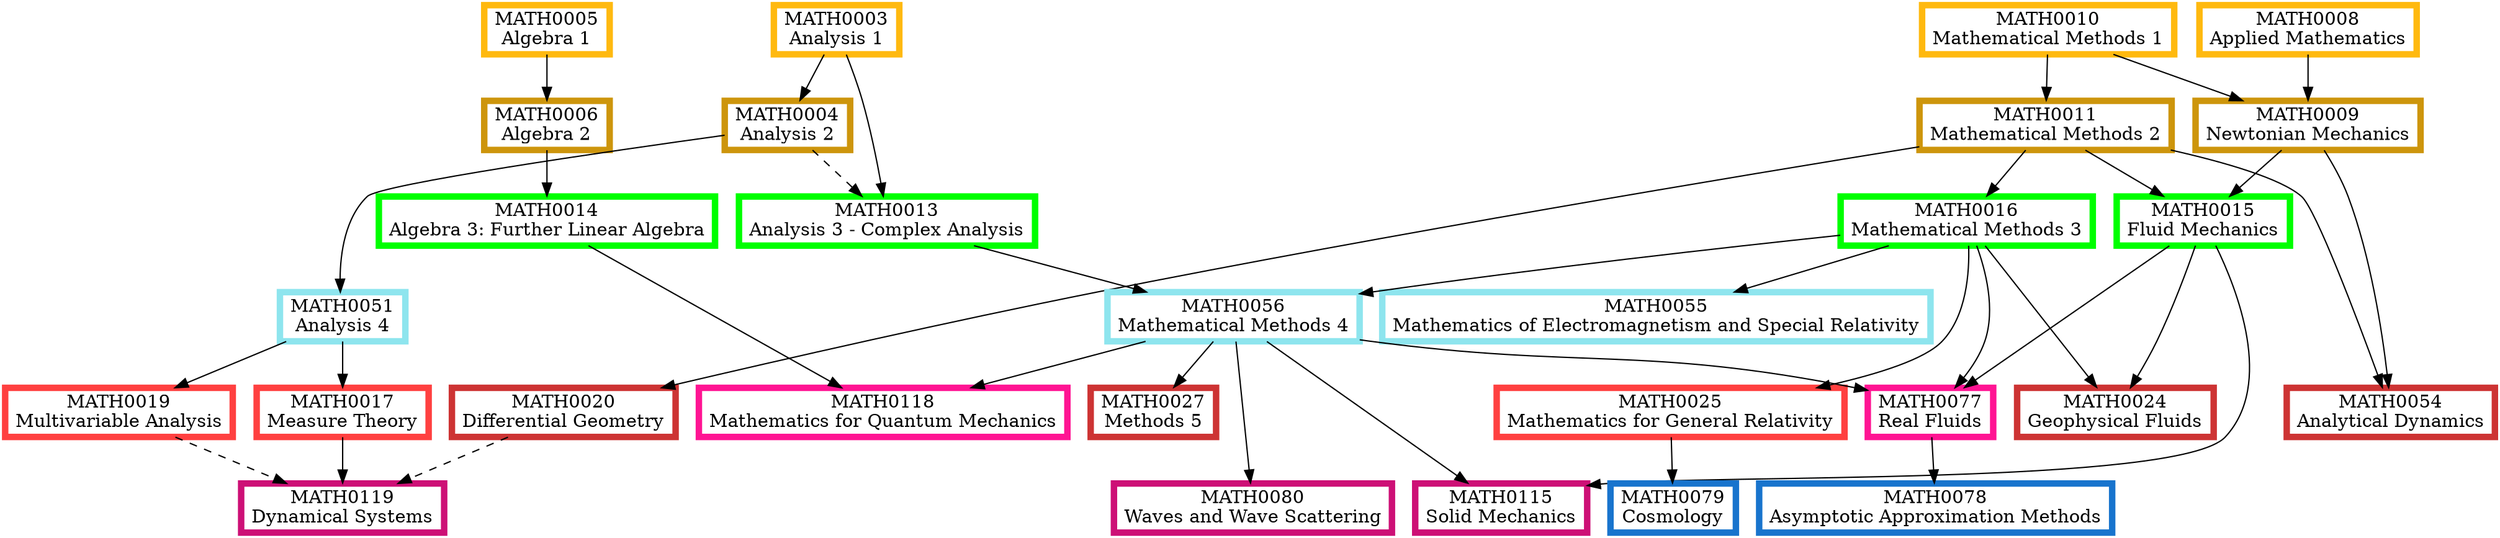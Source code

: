 digraph {
	node [fillcolor=white penwidth=5 shape=box style="filled,bold"]
	subgraph "1.0 1" {
		rank=same
		MATH0003 [label="MATH0003
Analysis 1" color=darkgoldenrod1 href="https://www.ucl.ac.uk/maths/sites/maths/files/math0003.pdf" tooltip="Year 1, term 1"]
		MATH0008 [label="MATH0008
Applied Mathematics" color=darkgoldenrod1 href="https://www.ucl.ac.uk/maths/sites/maths/files/math0008.pdf" tooltip="Year 1, term 1"]
		MATH0010 [label="MATH0010
Mathematical Methods 1" color=darkgoldenrod1 href="https://www.ucl.ac.uk/maths/sites/maths/files/math0010.pdf" tooltip="Year 1, term 1"]
		MATH0005 [label="MATH0005
Algebra 1" color=darkgoldenrod1 href="https://www.ucl.ac.uk/maths/sites/maths/files/math0005.pdf" tooltip="Year 1, term 1"]
	}
	MATH0010 -> MATH0011 [tooltip="required prerequisite"]
	MATH0008 -> MATH0009 [tooltip="required prerequisite"]
	MATH0010 -> MATH0009 [tooltip="required prerequisite"]
	MATH0005 -> MATH0006 [tooltip="required prerequisite"]
	MATH0003 -> MATH0004 [tooltip="required prerequisite"]
	subgraph "1.0 2" {
		rank=same
		MATH0011 [label="MATH0011
Mathematical Methods 2" color=darkgoldenrod3 href="https://www.ucl.ac.uk/maths/sites/maths/files/math0011_2.pdf" tooltip="Year 1, term 2"]
		MATH0009 [label="MATH0009
Newtonian Mechanics" color=darkgoldenrod3 href="https://www.ucl.ac.uk/maths/sites/maths/files/math0009.pdf" tooltip="Year 1, term 2"]
		MATH0006 [label="MATH0006
Algebra 2" color=darkgoldenrod3 href="https://www.ucl.ac.uk/maths/sites/maths/files/math0006.pdf" tooltip="Year 1, term 2"]
		MATH0004 [label="MATH0004
Analysis 2" color=darkgoldenrod3 href="https://www.ucl.ac.uk/maths/sites/maths/files/math0004.pdf" tooltip="Year 1, term 2"]
	}
	MATH0011 -> MATH0015 [tooltip="required prerequisite"]
	MATH0009 -> MATH0015 [tooltip="required prerequisite"]
	MATH0006 -> MATH0014 [tooltip="required prerequisite"]
	MATH0003 -> MATH0013 [tooltip="required prerequisite"]
	MATH0004 -> MATH0013 [style=dashed tooltip="recommended prerequisite"]
	MATH0011 -> MATH0016 [tooltip="required prerequisite"]
	subgraph "2.0 1" {
		rank=same
		MATH0015 [label="MATH0015
Fluid Mechanics" color=green1 href="https://www.ucl.ac.uk/maths/sites/maths/files/math0015.pdf" tooltip="Year 2, term 1"]
		MATH0014 [label="MATH0014
Algebra 3: Further Linear Algebra" color=green1 href="https://www.ucl.ac.uk/maths/sites/maths/files/math0014.pdf" tooltip="Year 2, term 1"]
		MATH0013 [label="MATH0013
Analysis 3 - Complex Analysis" color=green1 href="https://www.ucl.ac.uk/maths/sites/maths/files/math0013.pdf" tooltip="Year 2, term 1"]
		MATH0016 [label="MATH0016
Mathematical Methods 3" color=green1 href="https://www.ucl.ac.uk/maths/sites/maths/files/math0016.pdf" tooltip="Year 2, term 1"]
	}
	MATH0016 -> MATH0055 [tooltip="required prerequisite"]
	MATH0004 -> MATH0051 [tooltip="required prerequisite"]
	MATH0013 -> MATH0056 [tooltip="required prerequisite"]
	MATH0016 -> MATH0056 [tooltip="required prerequisite"]
	subgraph "2.5 2" {
		rank=same
		MATH0055 [label="MATH0055
Mathematics of Electromagnetism and Special Relativity" color=cadetblue2 href="https://www.ucl.ac.uk/maths/sites/maths/files/math0055_3.pdf" tooltip="Year 2 or 3, term 2"]
		MATH0051 [label="MATH0051
Analysis 4" color=cadetblue2 href="https://www.ucl.ac.uk/maths/sites/maths/files/math0051.pdf" tooltip="Year 2 or 3, term 2"]
		MATH0056 [label="MATH0056
Mathematical Methods 4" color=cadetblue2 href="https://www.ucl.ac.uk/maths/sites/maths/files/math0056.pdf" tooltip="Year 2 or 3, term 2"]
	}
	MATH0016 -> MATH0025 [tooltip="required prerequisite"]
	MATH0051 -> MATH0017 [tooltip="required prerequisite"]
	MATH0051 -> MATH0019 [tooltip="required prerequisite"]
	subgraph "3.0 1" {
		rank=same
		MATH0025 [label="MATH0025
Mathematics for General Relativity" color=brown1 href="https://www.ucl.ac.uk/maths/sites/maths/files/math0025.pdf" tooltip="Year 3, term 1"]
		MATH0017 [label="MATH0017
Measure Theory" color=brown1 href="https://www.ucl.ac.uk/maths/sites/maths/files/math0017.pdf" tooltip="Year 3, term 1"]
		MATH0019 [label="MATH0019
Multivariable Analysis" color=brown1 href="https://www.ucl.ac.uk/maths/sites/maths/files/math0019.pdf" tooltip="Year 3, term 1"]
	}
	MATH0056 -> MATH0027 [tooltip="required prerequisite"]
	MATH0011 -> MATH0020 [tooltip="required prerequisite"]
	MATH0011 -> MATH0054 [tooltip="required prerequisite"]
	MATH0009 -> MATH0054 [tooltip="required prerequisite"]
	MATH0015 -> MATH0024 [tooltip="required prerequisite"]
	MATH0016 -> MATH0024 [tooltip="required prerequisite"]
	subgraph "3.0 2" {
		rank=same
		MATH0027 [label="MATH0027
Methods 5" color=brown3 href="https://www.ucl.ac.uk/maths/sites/maths/files/math0027.pdf" tooltip="Year 3, term 2"]
		MATH0020 [label="MATH0020
Differential Geometry" color=brown3 href="https://www.ucl.ac.uk/maths/sites/maths/files/math0020.pdf" tooltip="Year 3, term 2"]
		MATH0054 [label="MATH0054
Analytical Dynamics" color=brown3 href="https://www.ucl.ac.uk/maths/sites/maths/files/math0054.pdf" tooltip="Year 3, term 2"]
		MATH0024 [label="MATH0024
Geophysical Fluids" color=brown3 href="https://www.ucl.ac.uk/maths/sites/maths/files/math0024.pdf" tooltip="Year 3, term 2"]
	}
	MATH0015 -> MATH0077 [tooltip="required prerequisite"]
	MATH0016 -> MATH0077 [tooltip="required prerequisite"]
	MATH0056 -> MATH0077 [tooltip="required prerequisite"]
	MATH0056 -> MATH0118 [tooltip="required prerequisite"]
	MATH0014 -> MATH0118 [tooltip="required prerequisite"]
	subgraph "3.5 1" {
		rank=same
		MATH0077 [label="MATH0077
Real Fluids" color=deeppink1 href="https://www.ucl.ac.uk/maths/sites/maths/files/math0077.pdf" tooltip="Year 3 or 4, term 1"]
		MATH0118 [label="MATH0118
Mathematics for Quantum Mechanics" color=deeppink1 href="https://www.ucl.ac.uk/maths/sites/maths/files/math0118.pdf" tooltip="Year 3 or 4, term 1"]
	}
	MATH0015 -> MATH0115 [tooltip="required prerequisite"]
	MATH0056 -> MATH0115 [tooltip="required prerequisite"]
	MATH0056 -> MATH0080 [tooltip="required prerequisite"]
	MATH0017 -> MATH0119 [tooltip="required prerequisite"]
	MATH0019 -> MATH0119 [style=dashed tooltip="recommended prerequisite"]
	MATH0020 -> MATH0119 [style=dashed tooltip="recommended prerequisite"]
	subgraph "3.5 2" {
		rank=same
		MATH0115 [label="MATH0115
Solid Mechanics" color=deeppink3 href="https://www.ucl.ac.uk/maths/sites/maths/files/math0115_syllabus.pdf" tooltip="Year 3 or 4, term 2"]
		MATH0080 [label="MATH0080
Waves and Wave Scattering" color=deeppink3 href="https://www.ucl.ac.uk/maths/sites/maths/files/math0080.pdf" tooltip="Year 3 or 4, term 2"]
		MATH0119 [label="MATH0119
Dynamical Systems" color=deeppink3 href="https://www.ucl.ac.uk/maths/sites/maths/files/math0119.pdf" tooltip="Year 3 or 4, term 2"]
	}
	MATH0077 -> MATH0078 [tooltip="required prerequisite"]
	MATH0025 -> MATH0079 [tooltip="required prerequisite"]
	subgraph "4.0 2" {
		rank=same
		MATH0078 [label="MATH0078
Asymptotic Approximation Methods" color=dodgerblue3 href="https://www.ucl.ac.uk/maths/sites/maths/files/math0078.pdf" tooltip="Year 4, term 2"]
		MATH0079 [label="MATH0079
Cosmology" color=dodgerblue3 href="https://www.ucl.ac.uk/maths/sites/maths/files/math0079.pdf" tooltip="Year 4, term 2"]
	}
}
